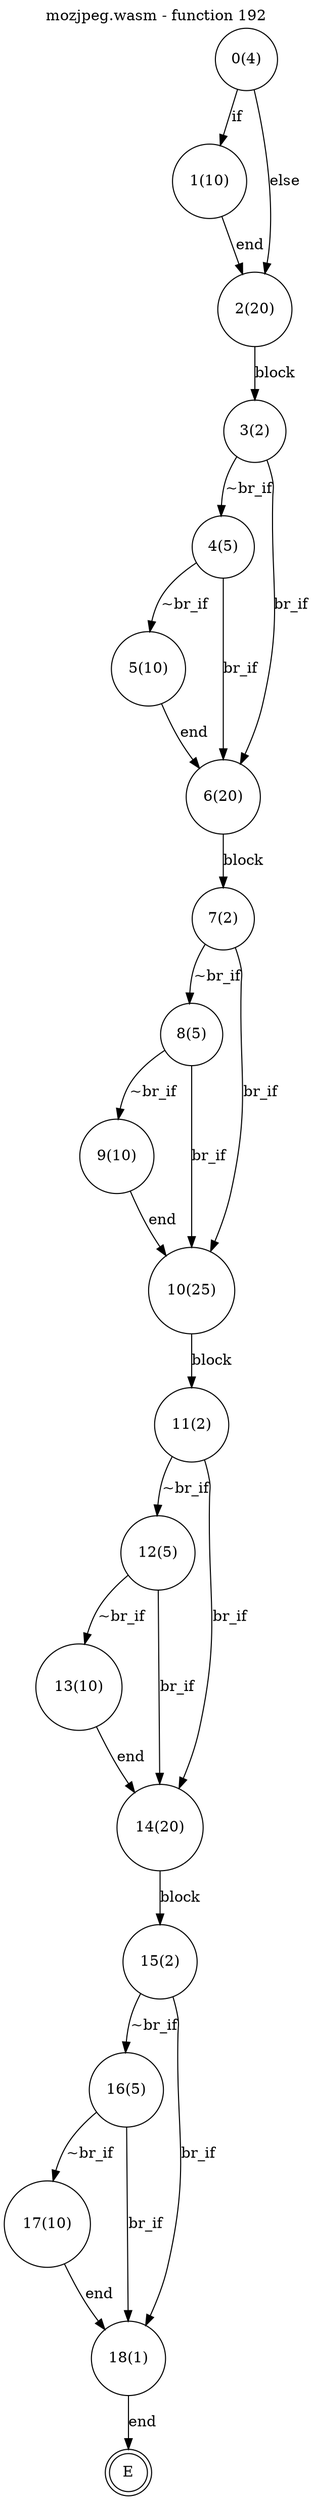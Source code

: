 digraph finite_state_machine {
    label = "mozjpeg.wasm - function 192"
    labelloc =  t
    labelfontsize = 16
    labelfontcolor = black
    labelfontname = "Helvetica"
    node [shape = doublecircle]; E ;
node [shape=circle, fontcolor=black, style="", label="0(4)"]0
node [shape=circle, fontcolor=black, style="", label="1(10)"]1
node [shape=circle, fontcolor=black, style="", label="2(20)"]2
node [shape=circle, fontcolor=black, style="", label="3(2)"]3
node [shape=circle, fontcolor=black, style="", label="4(5)"]4
node [shape=circle, fontcolor=black, style="", label="5(10)"]5
node [shape=circle, fontcolor=black, style="", label="6(20)"]6
node [shape=circle, fontcolor=black, style="", label="7(2)"]7
node [shape=circle, fontcolor=black, style="", label="8(5)"]8
node [shape=circle, fontcolor=black, style="", label="9(10)"]9
node [shape=circle, fontcolor=black, style="", label="10(25)"]10
node [shape=circle, fontcolor=black, style="", label="11(2)"]11
node [shape=circle, fontcolor=black, style="", label="12(5)"]12
node [shape=circle, fontcolor=black, style="", label="13(10)"]13
node [shape=circle, fontcolor=black, style="", label="14(20)"]14
node [shape=circle, fontcolor=black, style="", label="15(2)"]15
node [shape=circle, fontcolor=black, style="", label="16(5)"]16
node [shape=circle, fontcolor=black, style="", label="17(10)"]17
node [shape=circle, fontcolor=black, style="", label="18(1)"]18
node [shape=circle, fontcolor=black, style="", label="E"]E
    0 -> 1[label="if"];
    0 -> 2[label="else"];
    1 -> 2[label="end"];
    2 -> 3[label="block"];
    3 -> 4[label="~br_if"];
    3 -> 6[label="br_if"];
    4 -> 5[label="~br_if"];
    4 -> 6[label="br_if"];
    5 -> 6[label="end"];
    6 -> 7[label="block"];
    7 -> 8[label="~br_if"];
    7 -> 10[label="br_if"];
    8 -> 9[label="~br_if"];
    8 -> 10[label="br_if"];
    9 -> 10[label="end"];
    10 -> 11[label="block"];
    11 -> 12[label="~br_if"];
    11 -> 14[label="br_if"];
    12 -> 13[label="~br_if"];
    12 -> 14[label="br_if"];
    13 -> 14[label="end"];
    14 -> 15[label="block"];
    15 -> 16[label="~br_if"];
    15 -> 18[label="br_if"];
    16 -> 17[label="~br_if"];
    16 -> 18[label="br_if"];
    17 -> 18[label="end"];
    18 -> E[label="end"];
}
